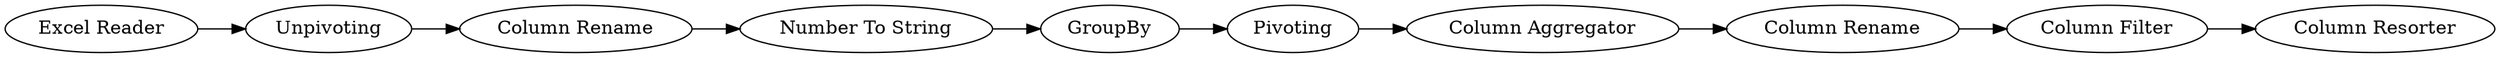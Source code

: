 digraph {
	6 -> 5
	7 -> 8
	8 -> 10
	2 -> 6
	5 -> 7
	1 -> 2
	10 -> 11
	11 -> 13
	13 -> 12
	5 [label="Number To String"]
	13 [label="Column Filter"]
	1 [label="Excel Reader"]
	7 [label=GroupBy]
	11 [label="Column Rename"]
	6 [label="Column Rename"]
	8 [label=Pivoting]
	12 [label="Column Resorter"]
	2 [label=Unpivoting]
	10 [label="Column Aggregator"]
	rankdir=LR
}
